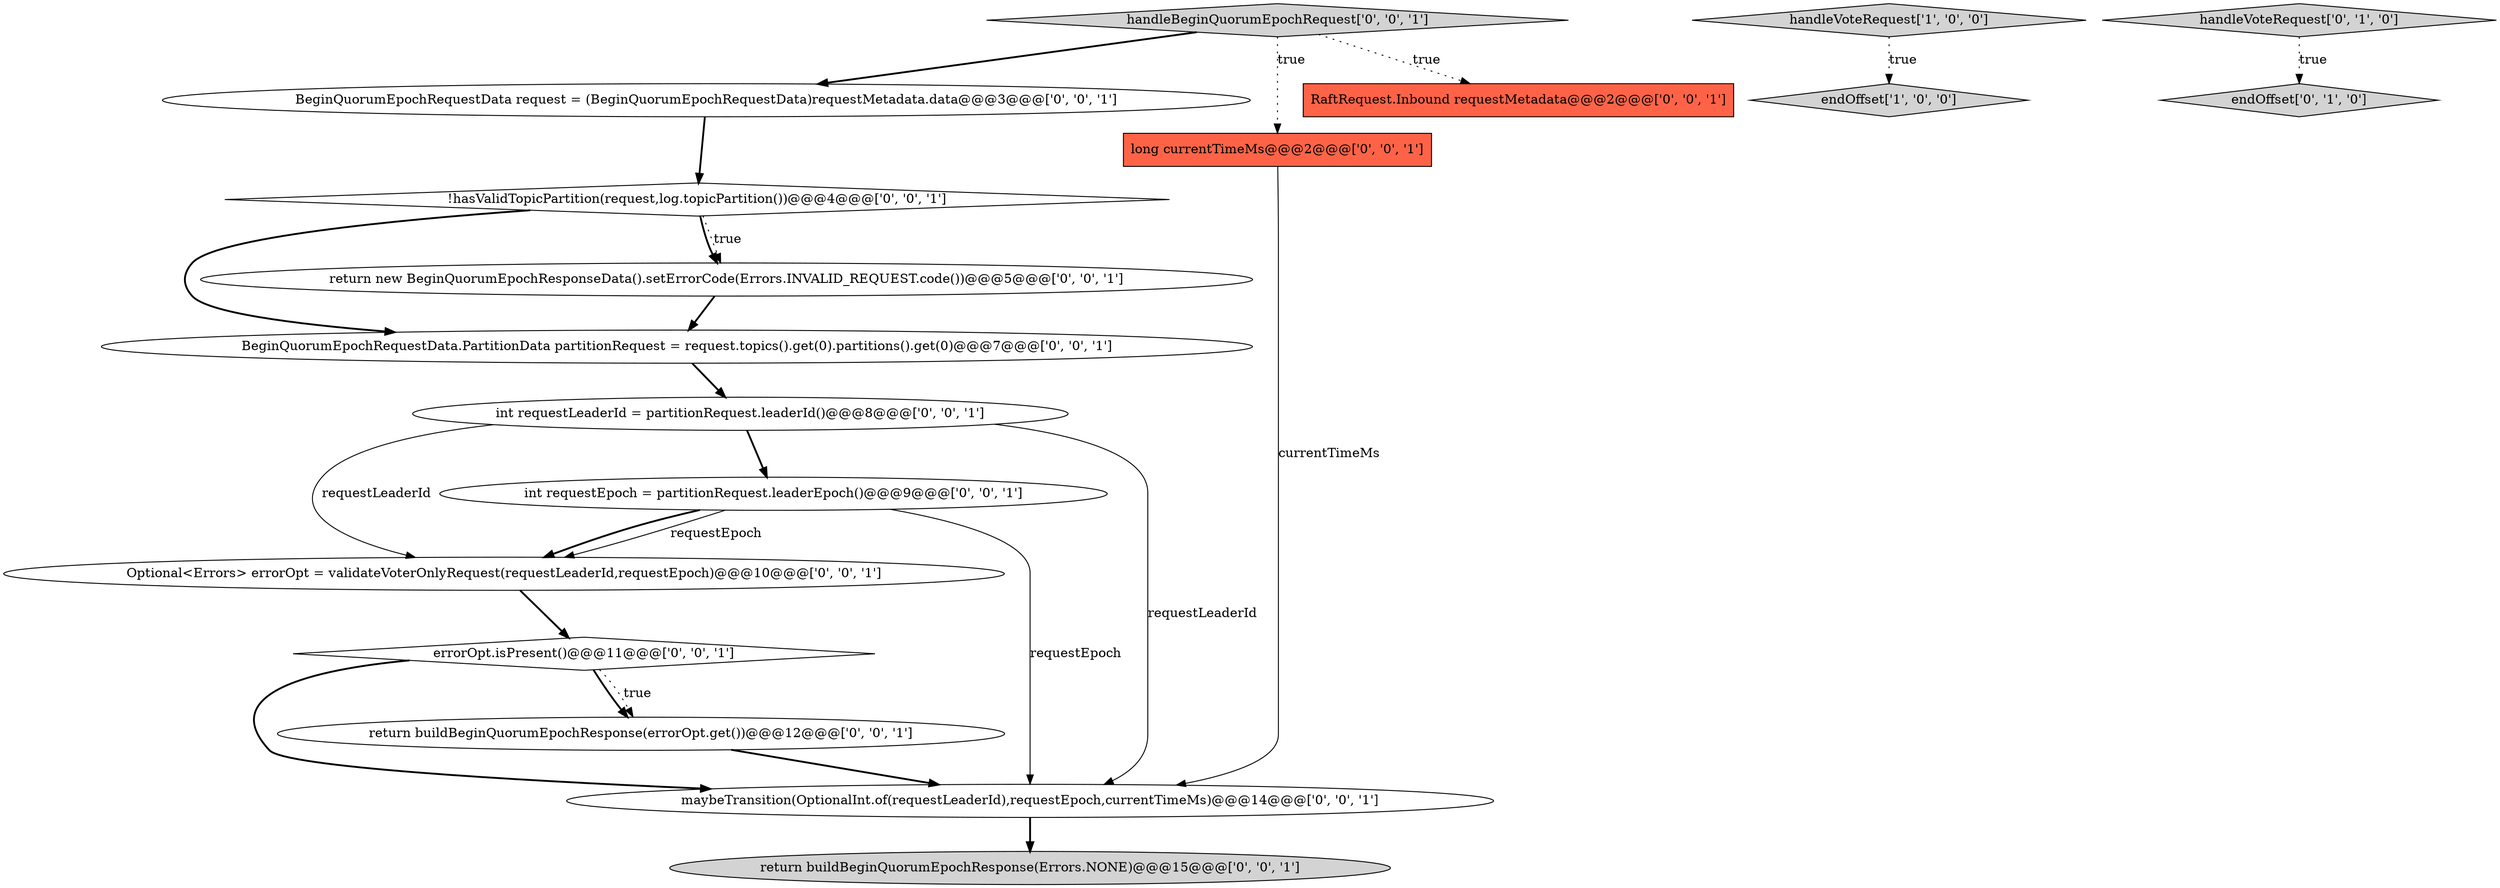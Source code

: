 digraph {
13 [style = filled, label = "int requestLeaderId = partitionRequest.leaderId()@@@8@@@['0', '0', '1']", fillcolor = white, shape = ellipse image = "AAA0AAABBB3BBB"];
12 [style = filled, label = "return new BeginQuorumEpochResponseData().setErrorCode(Errors.INVALID_REQUEST.code())@@@5@@@['0', '0', '1']", fillcolor = white, shape = ellipse image = "AAA0AAABBB3BBB"];
14 [style = filled, label = "return buildBeginQuorumEpochResponse(errorOpt.get())@@@12@@@['0', '0', '1']", fillcolor = white, shape = ellipse image = "AAA0AAABBB3BBB"];
17 [style = filled, label = "BeginQuorumEpochRequestData.PartitionData partitionRequest = request.topics().get(0).partitions().get(0)@@@7@@@['0', '0', '1']", fillcolor = white, shape = ellipse image = "AAA0AAABBB3BBB"];
9 [style = filled, label = "BeginQuorumEpochRequestData request = (BeginQuorumEpochRequestData)requestMetadata.data@@@3@@@['0', '0', '1']", fillcolor = white, shape = ellipse image = "AAA0AAABBB3BBB"];
1 [style = filled, label = "handleVoteRequest['1', '0', '0']", fillcolor = lightgray, shape = diamond image = "AAA0AAABBB1BBB"];
8 [style = filled, label = "errorOpt.isPresent()@@@11@@@['0', '0', '1']", fillcolor = white, shape = diamond image = "AAA0AAABBB3BBB"];
16 [style = filled, label = "RaftRequest.Inbound requestMetadata@@@2@@@['0', '0', '1']", fillcolor = tomato, shape = box image = "AAA0AAABBB3BBB"];
5 [style = filled, label = "!hasValidTopicPartition(request,log.topicPartition())@@@4@@@['0', '0', '1']", fillcolor = white, shape = diamond image = "AAA0AAABBB3BBB"];
4 [style = filled, label = "long currentTimeMs@@@2@@@['0', '0', '1']", fillcolor = tomato, shape = box image = "AAA0AAABBB3BBB"];
6 [style = filled, label = "int requestEpoch = partitionRequest.leaderEpoch()@@@9@@@['0', '0', '1']", fillcolor = white, shape = ellipse image = "AAA0AAABBB3BBB"];
2 [style = filled, label = "endOffset['0', '1', '0']", fillcolor = lightgray, shape = diamond image = "AAA0AAABBB2BBB"];
3 [style = filled, label = "handleVoteRequest['0', '1', '0']", fillcolor = lightgray, shape = diamond image = "AAA0AAABBB2BBB"];
10 [style = filled, label = "maybeTransition(OptionalInt.of(requestLeaderId),requestEpoch,currentTimeMs)@@@14@@@['0', '0', '1']", fillcolor = white, shape = ellipse image = "AAA0AAABBB3BBB"];
11 [style = filled, label = "Optional<Errors> errorOpt = validateVoterOnlyRequest(requestLeaderId,requestEpoch)@@@10@@@['0', '0', '1']", fillcolor = white, shape = ellipse image = "AAA0AAABBB3BBB"];
0 [style = filled, label = "endOffset['1', '0', '0']", fillcolor = lightgray, shape = diamond image = "AAA0AAABBB1BBB"];
15 [style = filled, label = "handleBeginQuorumEpochRequest['0', '0', '1']", fillcolor = lightgray, shape = diamond image = "AAA0AAABBB3BBB"];
7 [style = filled, label = "return buildBeginQuorumEpochResponse(Errors.NONE)@@@15@@@['0', '0', '1']", fillcolor = lightgray, shape = ellipse image = "AAA0AAABBB3BBB"];
8->10 [style = bold, label=""];
12->17 [style = bold, label=""];
6->10 [style = solid, label="requestEpoch"];
13->11 [style = solid, label="requestLeaderId"];
8->14 [style = bold, label=""];
14->10 [style = bold, label=""];
5->12 [style = dotted, label="true"];
4->10 [style = solid, label="currentTimeMs"];
15->16 [style = dotted, label="true"];
5->17 [style = bold, label=""];
10->7 [style = bold, label=""];
15->4 [style = dotted, label="true"];
5->12 [style = bold, label=""];
13->10 [style = solid, label="requestLeaderId"];
15->9 [style = bold, label=""];
6->11 [style = bold, label=""];
8->14 [style = dotted, label="true"];
9->5 [style = bold, label=""];
11->8 [style = bold, label=""];
17->13 [style = bold, label=""];
1->0 [style = dotted, label="true"];
6->11 [style = solid, label="requestEpoch"];
13->6 [style = bold, label=""];
3->2 [style = dotted, label="true"];
}
